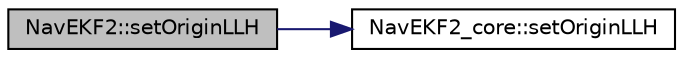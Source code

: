 digraph "NavEKF2::setOriginLLH"
{
 // INTERACTIVE_SVG=YES
  edge [fontname="Helvetica",fontsize="10",labelfontname="Helvetica",labelfontsize="10"];
  node [fontname="Helvetica",fontsize="10",shape=record];
  rankdir="LR";
  Node1 [label="NavEKF2::setOriginLLH",height=0.2,width=0.4,color="black", fillcolor="grey75", style="filled", fontcolor="black"];
  Node1 -> Node2 [color="midnightblue",fontsize="10",style="solid",fontname="Helvetica"];
  Node2 [label="NavEKF2_core::setOriginLLH",height=0.2,width=0.4,color="black", fillcolor="white", style="filled",URL="$classNavEKF2__core.html#af015926f4b9af1ce061664dedc3b4821"];
}

